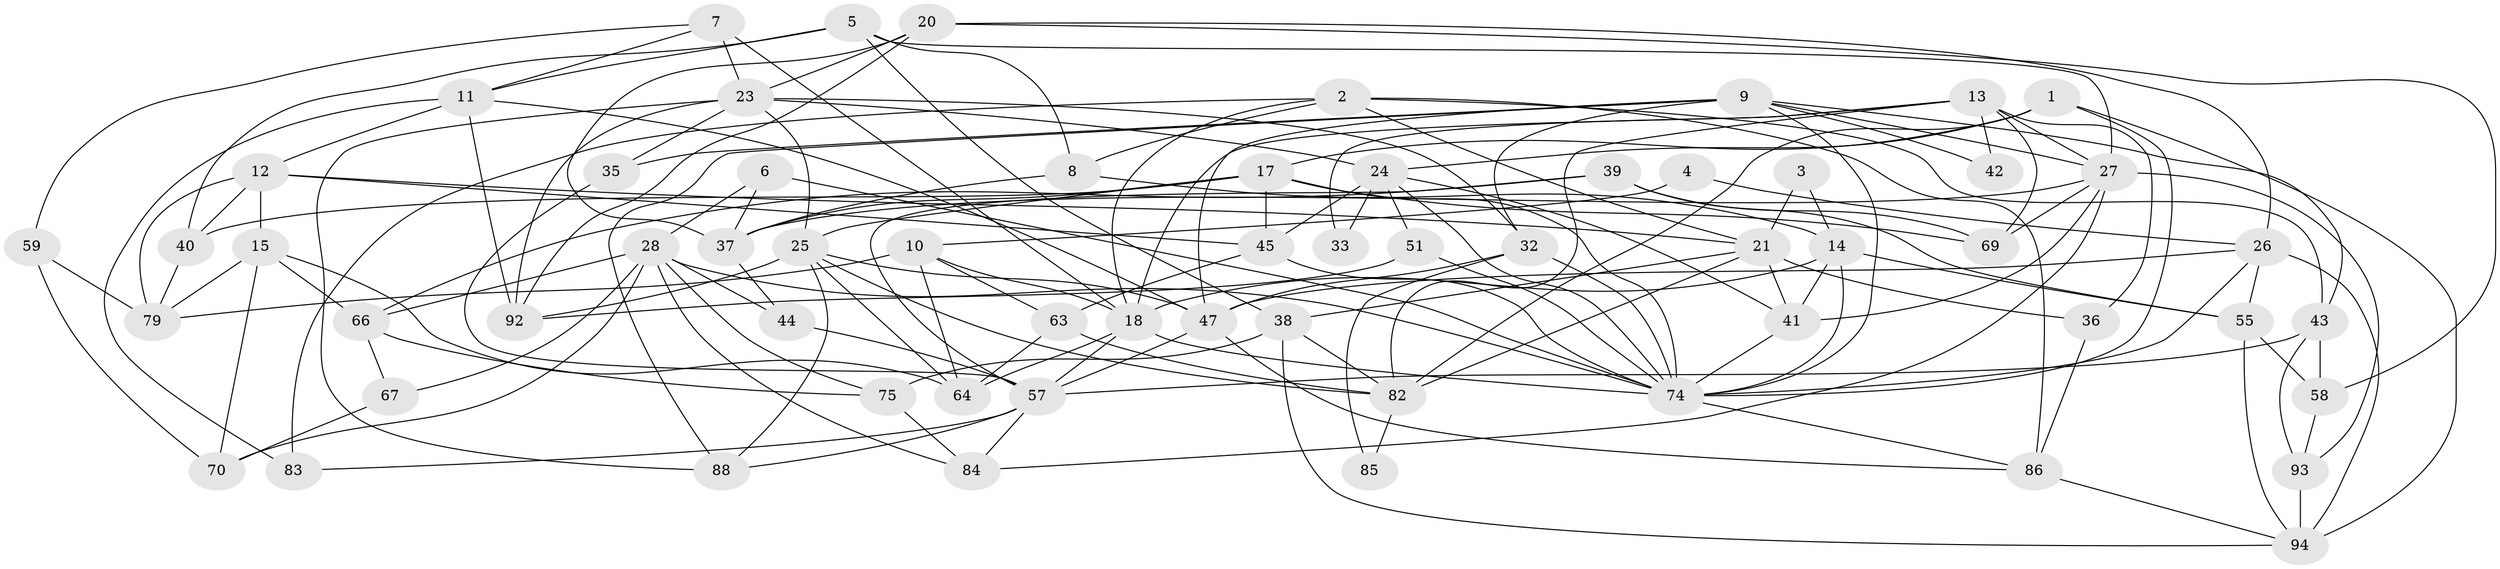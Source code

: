 // original degree distribution, {2: 0.12121212121212122, 5: 0.21212121212121213, 3: 0.25252525252525254, 4: 0.30303030303030304, 6: 0.0707070707070707, 7: 0.020202020202020204, 8: 0.020202020202020204}
// Generated by graph-tools (version 1.1) at 2025/11/02/27/25 16:11:19]
// undirected, 62 vertices, 158 edges
graph export_dot {
graph [start="1"]
  node [color=gray90,style=filled];
  1 [super="+22"];
  2 [super="+56"];
  3;
  4;
  5;
  6 [super="+49"];
  7 [super="+77"];
  8;
  9 [super="+53"];
  10 [super="+16"];
  11 [super="+34"];
  12 [super="+19"];
  13 [super="+30"];
  14 [super="+31"];
  15 [super="+73"];
  17 [super="+65"];
  18 [super="+81"];
  20 [super="+29"];
  21 [super="+52"];
  23 [super="+98"];
  24 [super="+68"];
  25 [super="+80"];
  26;
  27 [super="+50"];
  28 [super="+48"];
  32 [super="+60"];
  33;
  35;
  36;
  37 [super="+99"];
  38 [super="+54"];
  39;
  40 [super="+96"];
  41 [super="+89"];
  42;
  43 [super="+46"];
  44;
  45 [super="+62"];
  47 [super="+71"];
  51;
  55;
  57 [super="+72"];
  58 [super="+61"];
  59;
  63;
  64;
  66 [super="+87"];
  67;
  69 [super="+76"];
  70;
  74 [super="+90"];
  75 [super="+78"];
  79;
  82 [super="+95"];
  83;
  84;
  85;
  86;
  88 [super="+91"];
  92;
  93;
  94 [super="+97"];
  1 -- 74;
  1 -- 17;
  1 -- 82;
  1 -- 24;
  1 -- 94;
  2 -- 8;
  2 -- 83;
  2 -- 21;
  2 -- 86;
  2 -- 43;
  2 -- 18;
  3 -- 14;
  3 -- 21;
  4 -- 26;
  4 -- 10;
  5 -- 27;
  5 -- 8;
  5 -- 11;
  5 -- 40;
  5 -- 38;
  6 -- 28;
  6 -- 74;
  6 -- 37;
  7 -- 18;
  7 -- 59;
  7 -- 11;
  7 -- 23;
  8 -- 37;
  8 -- 14;
  9 -- 88;
  9 -- 27;
  9 -- 35;
  9 -- 42;
  9 -- 47;
  9 -- 74;
  9 -- 43;
  9 -- 32;
  10 -- 64;
  10 -- 79;
  10 -- 18;
  10 -- 63;
  11 -- 47;
  11 -- 83;
  11 -- 92;
  11 -- 12;
  12 -- 21;
  12 -- 40;
  12 -- 45;
  12 -- 79;
  12 -- 15;
  13 -- 36;
  13 -- 33;
  13 -- 42;
  13 -- 82;
  13 -- 69;
  13 -- 27 [weight=2];
  13 -- 18;
  14 -- 55;
  14 -- 74;
  14 -- 18;
  14 -- 41;
  15 -- 70;
  15 -- 64;
  15 -- 66 [weight=2];
  15 -- 79;
  17 -- 74;
  17 -- 69;
  17 -- 37;
  17 -- 25;
  17 -- 40;
  17 -- 45;
  18 -- 57;
  18 -- 64;
  18 -- 74;
  20 -- 23;
  20 -- 37;
  20 -- 58;
  20 -- 26;
  20 -- 92;
  21 -- 41;
  21 -- 36;
  21 -- 38;
  21 -- 82;
  23 -- 35;
  23 -- 92;
  23 -- 25;
  23 -- 24;
  23 -- 32;
  23 -- 88;
  24 -- 51;
  24 -- 74;
  24 -- 33;
  24 -- 45;
  24 -- 41;
  25 -- 92;
  25 -- 64;
  25 -- 82;
  25 -- 88;
  25 -- 47;
  26 -- 55;
  26 -- 74;
  26 -- 47;
  26 -- 94;
  27 -- 37;
  27 -- 69;
  27 -- 84;
  27 -- 93;
  27 -- 41;
  28 -- 74;
  28 -- 44;
  28 -- 66;
  28 -- 70;
  28 -- 75;
  28 -- 67;
  28 -- 84;
  32 -- 85;
  32 -- 74;
  32 -- 47;
  35 -- 57;
  36 -- 86;
  37 -- 44;
  38 -- 94;
  38 -- 82;
  38 -- 75;
  39 -- 55;
  39 -- 57;
  39 -- 69;
  39 -- 66;
  40 -- 79;
  41 -- 74;
  43 -- 93;
  43 -- 58;
  43 -- 57;
  44 -- 57;
  45 -- 63;
  45 -- 74;
  47 -- 57;
  47 -- 86;
  51 -- 74;
  51 -- 92;
  55 -- 58;
  55 -- 94;
  57 -- 88;
  57 -- 83;
  57 -- 84;
  58 -- 93;
  59 -- 70;
  59 -- 79;
  63 -- 64;
  63 -- 82;
  66 -- 67;
  66 -- 75;
  67 -- 70;
  74 -- 86;
  75 -- 84;
  82 -- 85;
  86 -- 94;
  93 -- 94 [weight=2];
}
